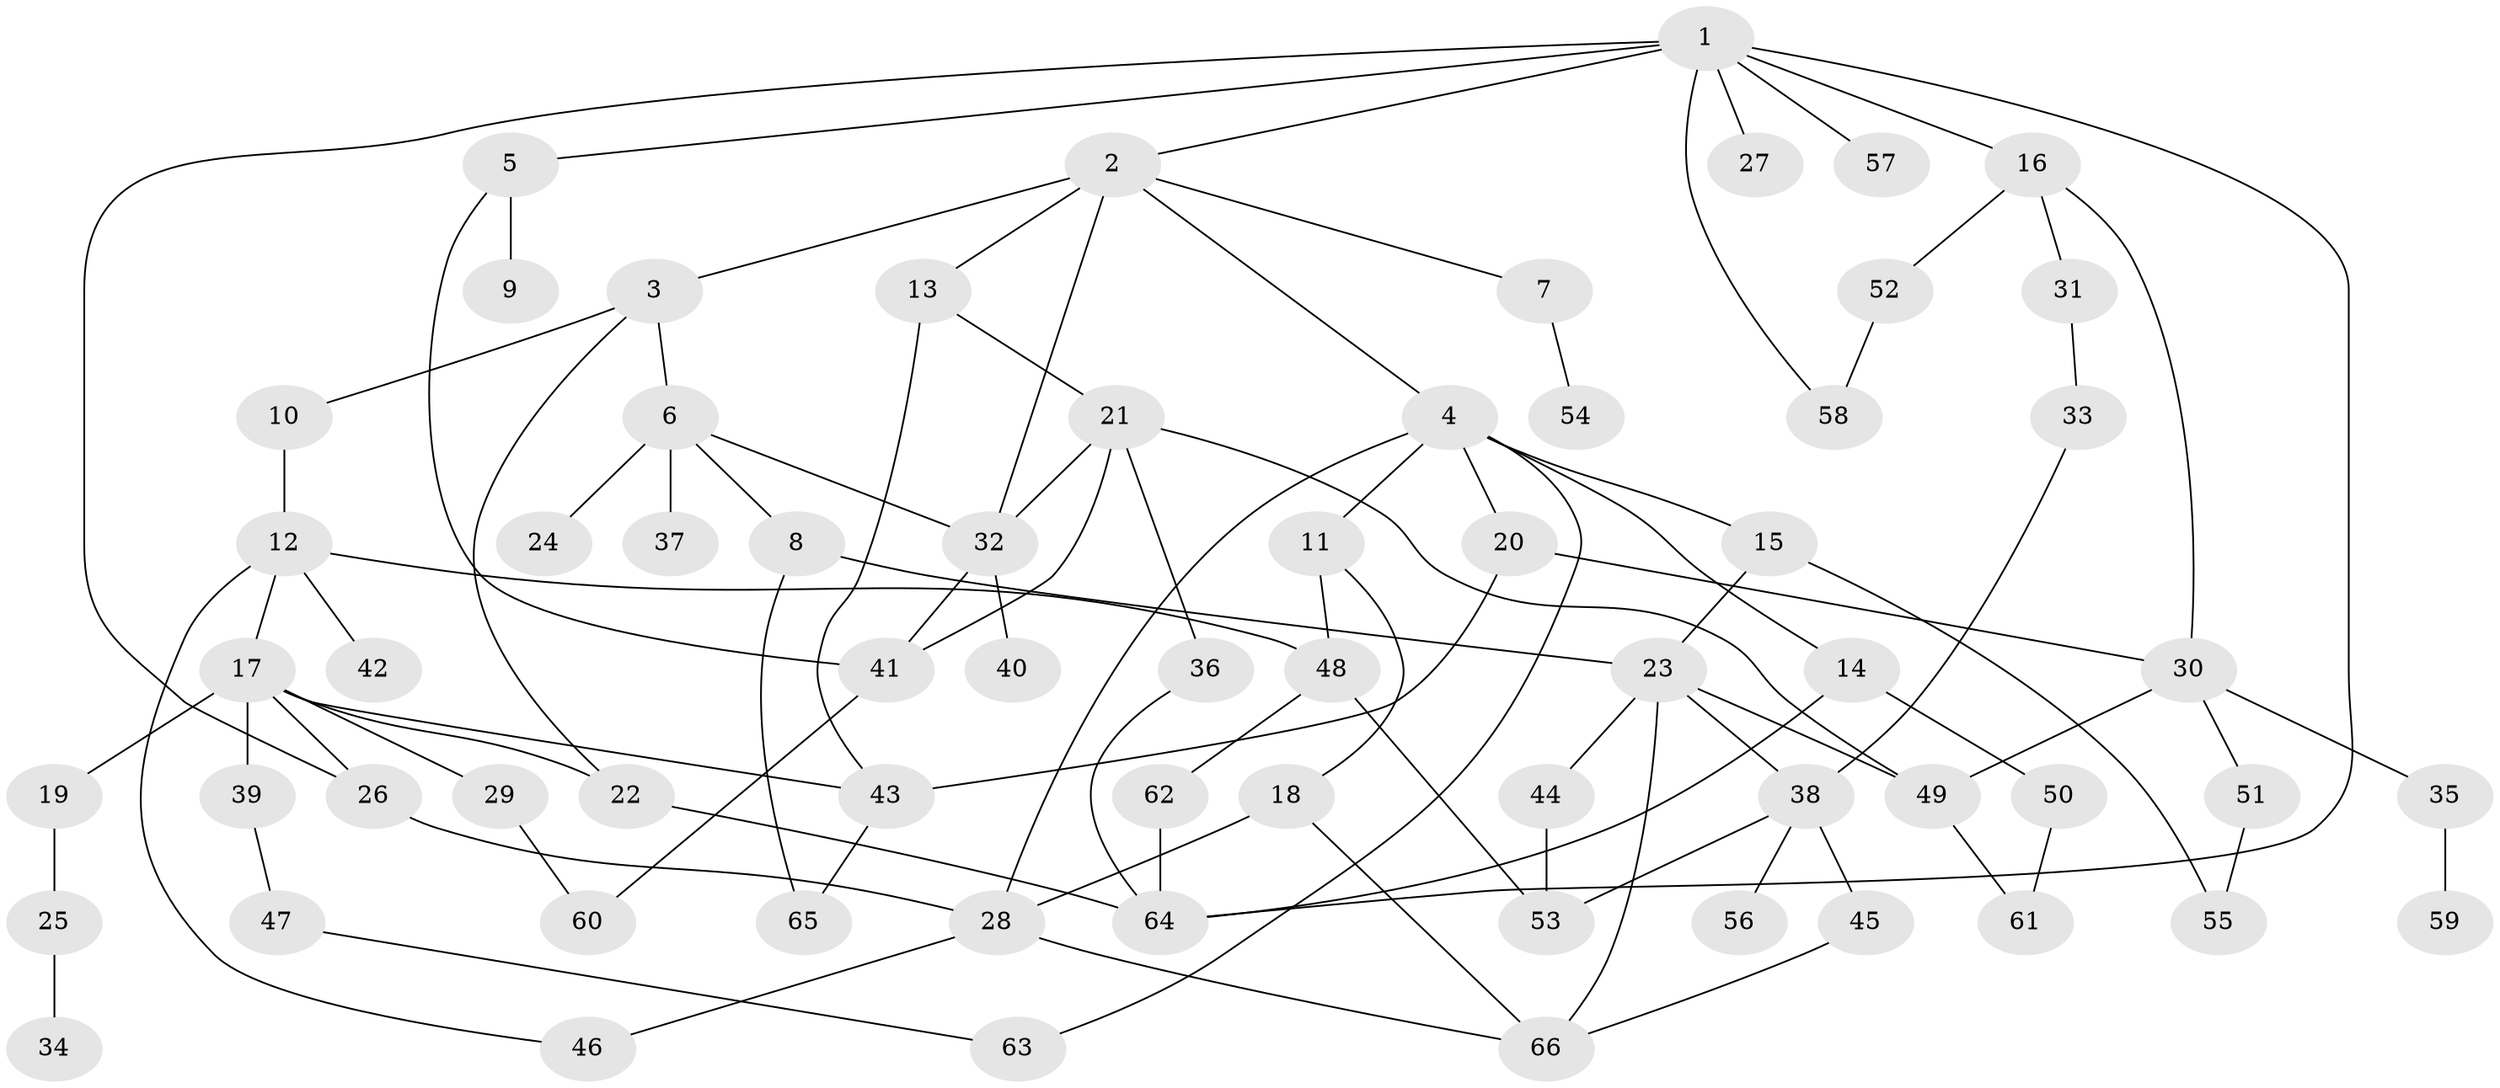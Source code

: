 // Generated by graph-tools (version 1.1) at 2025/13/03/09/25 04:13:38]
// undirected, 66 vertices, 97 edges
graph export_dot {
graph [start="1"]
  node [color=gray90,style=filled];
  1;
  2;
  3;
  4;
  5;
  6;
  7;
  8;
  9;
  10;
  11;
  12;
  13;
  14;
  15;
  16;
  17;
  18;
  19;
  20;
  21;
  22;
  23;
  24;
  25;
  26;
  27;
  28;
  29;
  30;
  31;
  32;
  33;
  34;
  35;
  36;
  37;
  38;
  39;
  40;
  41;
  42;
  43;
  44;
  45;
  46;
  47;
  48;
  49;
  50;
  51;
  52;
  53;
  54;
  55;
  56;
  57;
  58;
  59;
  60;
  61;
  62;
  63;
  64;
  65;
  66;
  1 -- 2;
  1 -- 5;
  1 -- 16;
  1 -- 26;
  1 -- 27;
  1 -- 57;
  1 -- 58;
  1 -- 64;
  2 -- 3;
  2 -- 4;
  2 -- 7;
  2 -- 13;
  2 -- 32;
  3 -- 6;
  3 -- 10;
  3 -- 22;
  4 -- 11;
  4 -- 14;
  4 -- 15;
  4 -- 20;
  4 -- 63;
  4 -- 28;
  5 -- 9;
  5 -- 41;
  6 -- 8;
  6 -- 24;
  6 -- 37;
  6 -- 32;
  7 -- 54;
  8 -- 65;
  8 -- 23;
  10 -- 12;
  11 -- 18;
  11 -- 48;
  12 -- 17;
  12 -- 42;
  12 -- 46;
  12 -- 48;
  13 -- 21;
  13 -- 43;
  14 -- 50;
  14 -- 64;
  15 -- 23;
  15 -- 55;
  16 -- 30;
  16 -- 31;
  16 -- 52;
  17 -- 19;
  17 -- 22;
  17 -- 29;
  17 -- 39;
  17 -- 43;
  17 -- 26;
  18 -- 66;
  18 -- 28;
  19 -- 25;
  20 -- 30;
  20 -- 43;
  21 -- 36;
  21 -- 41;
  21 -- 32;
  21 -- 49;
  22 -- 64;
  23 -- 44;
  23 -- 66;
  23 -- 49;
  23 -- 38;
  25 -- 34;
  26 -- 28;
  28 -- 66;
  28 -- 46;
  29 -- 60;
  30 -- 35;
  30 -- 49;
  30 -- 51;
  31 -- 33;
  32 -- 40;
  32 -- 41;
  33 -- 38;
  35 -- 59;
  36 -- 64;
  38 -- 45;
  38 -- 56;
  38 -- 53;
  39 -- 47;
  41 -- 60;
  43 -- 65;
  44 -- 53;
  45 -- 66;
  47 -- 63;
  48 -- 53;
  48 -- 62;
  49 -- 61;
  50 -- 61;
  51 -- 55;
  52 -- 58;
  62 -- 64;
}
